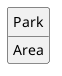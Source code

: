 @startuml
skinparam monochrome true
skinparam packageStyle rectangle
skinparam shadowing false

skinparam classAttributeIconSize 0
hide circle
hide methods
class Park{
 Area
}
@enduml